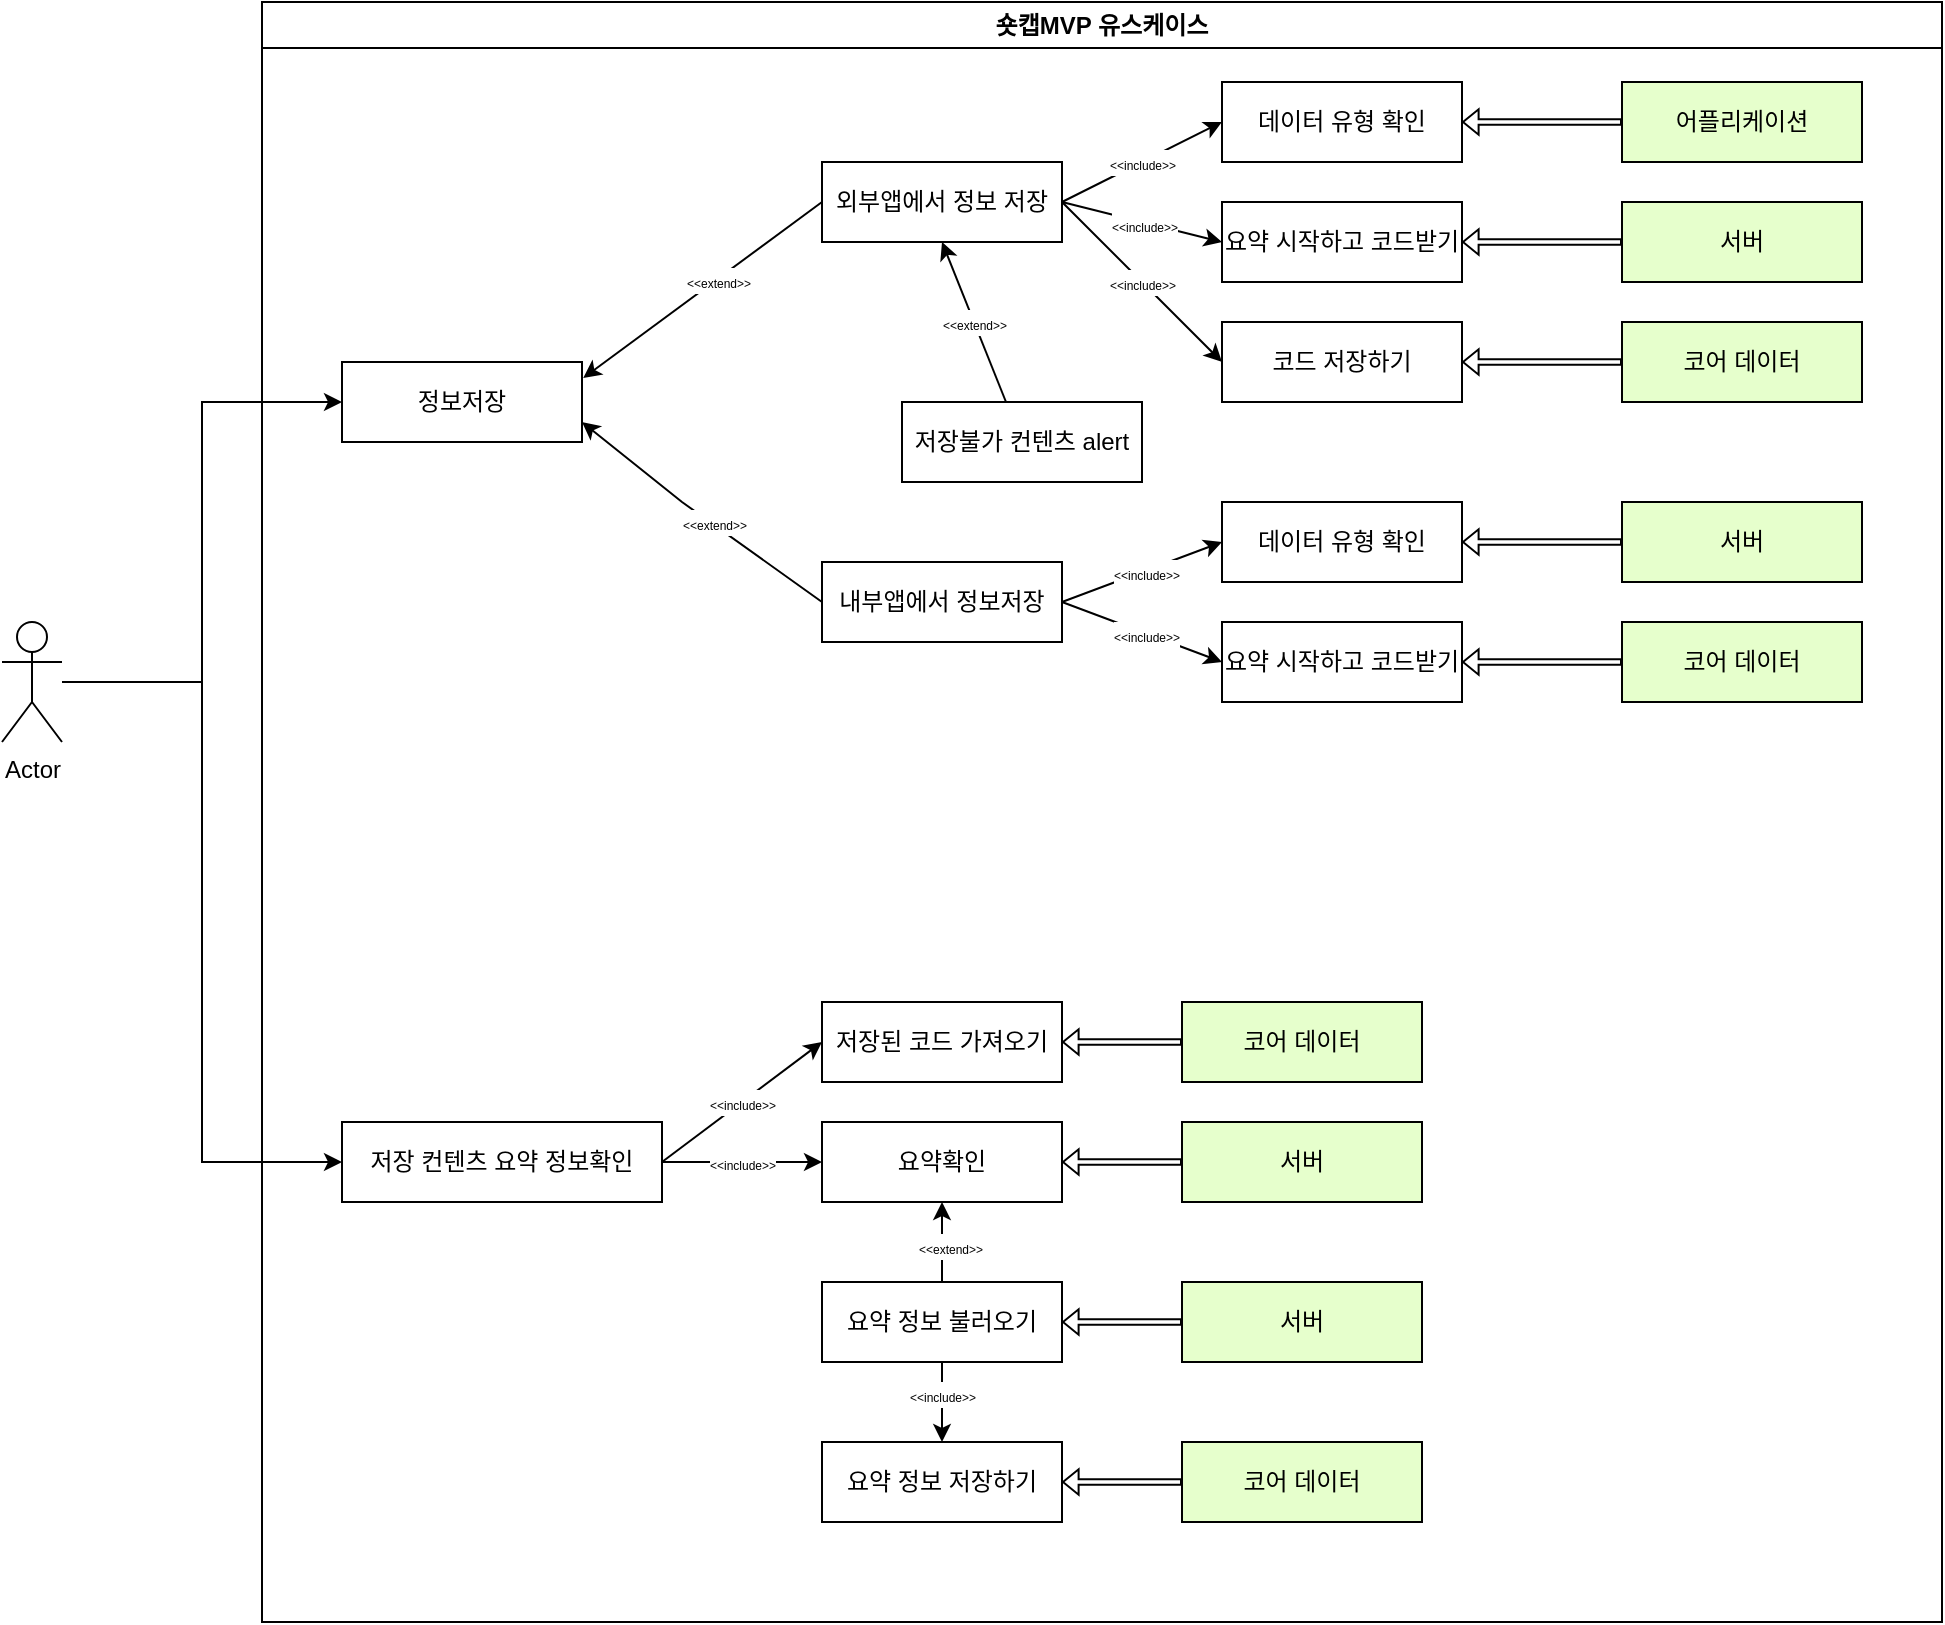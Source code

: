 <mxfile version="22.1.16" type="device">
  <diagram name="페이지-1" id="eGJsmcbT3uqn8Fb9b6T6">
    <mxGraphModel dx="2653" dy="1696" grid="1" gridSize="10" guides="1" tooltips="1" connect="1" arrows="1" fold="1" page="1" pageScale="1" pageWidth="827" pageHeight="1169" math="0" shadow="0">
      <root>
        <mxCell id="0" />
        <mxCell id="1" parent="0" />
        <mxCell id="nGl--qa1xpJLxiiPMKCL-1" value="숏캡MVP 유스케이스" style="swimlane;whiteSpace=wrap;html=1;" parent="1" vertex="1">
          <mxGeometry x="200" y="70" width="840" height="810" as="geometry" />
        </mxCell>
        <mxCell id="nGl--qa1xpJLxiiPMKCL-22" style="rounded=0;orthogonalLoop=1;jettySize=auto;html=1;entryX=0;entryY=0.5;entryDx=0;entryDy=0;exitX=1;exitY=0.5;exitDx=0;exitDy=0;" parent="nGl--qa1xpJLxiiPMKCL-1" source="nGl--qa1xpJLxiiPMKCL-5" target="nGl--qa1xpJLxiiPMKCL-9" edge="1">
          <mxGeometry relative="1" as="geometry" />
        </mxCell>
        <mxCell id="nGl--qa1xpJLxiiPMKCL-26" value="&lt;font style=&quot;font-size: 6px;&quot;&gt;&amp;lt;&amp;lt;include&amp;gt;&amp;gt;&lt;/font&gt;" style="edgeLabel;html=1;align=center;verticalAlign=middle;resizable=0;points=[];" parent="nGl--qa1xpJLxiiPMKCL-22" vertex="1" connectable="0">
          <mxGeometry x="-0.216" y="-1" relative="1" as="geometry">
            <mxPoint x="8" y="-5" as="offset" />
          </mxGeometry>
        </mxCell>
        <mxCell id="nGl--qa1xpJLxiiPMKCL-23" style="rounded=0;orthogonalLoop=1;jettySize=auto;html=1;entryX=0;entryY=0.5;entryDx=0;entryDy=0;exitX=1;exitY=0.5;exitDx=0;exitDy=0;" parent="nGl--qa1xpJLxiiPMKCL-1" source="nGl--qa1xpJLxiiPMKCL-5" target="nGl--qa1xpJLxiiPMKCL-15" edge="1">
          <mxGeometry relative="1" as="geometry" />
        </mxCell>
        <mxCell id="nGl--qa1xpJLxiiPMKCL-27" value="&lt;font style=&quot;font-size: 6px;&quot;&gt;&amp;lt;&amp;lt;include&amp;gt;&amp;gt;&lt;/font&gt;" style="edgeLabel;html=1;align=center;verticalAlign=middle;resizable=0;points=[];" parent="nGl--qa1xpJLxiiPMKCL-23" vertex="1" connectable="0">
          <mxGeometry x="0.036" y="-1" relative="1" as="geometry">
            <mxPoint y="-1" as="offset" />
          </mxGeometry>
        </mxCell>
        <mxCell id="nGl--qa1xpJLxiiPMKCL-24" value="&lt;meta charset=&quot;utf-8&quot;&gt;&lt;span style=&quot;color: rgb(0, 0, 0); font-family: Helvetica; font-size: 6px; font-style: normal; font-variant-ligatures: normal; font-variant-caps: normal; font-weight: 400; letter-spacing: normal; orphans: 2; text-align: center; text-indent: 0px; text-transform: none; widows: 2; word-spacing: 0px; -webkit-text-stroke-width: 0px; background-color: rgb(255, 255, 255); text-decoration-thickness: initial; text-decoration-style: initial; text-decoration-color: initial; float: none; display: inline !important;&quot;&gt;&amp;lt;&amp;lt;include&amp;gt;&amp;gt;&lt;/span&gt;" style="rounded=0;orthogonalLoop=1;jettySize=auto;html=1;entryX=0;entryY=0.5;entryDx=0;entryDy=0;exitX=1;exitY=0.5;exitDx=0;exitDy=0;" parent="nGl--qa1xpJLxiiPMKCL-1" source="nGl--qa1xpJLxiiPMKCL-5" target="nGl--qa1xpJLxiiPMKCL-16" edge="1">
          <mxGeometry relative="1" as="geometry">
            <Array as="points">
              <mxPoint x="440" y="140" />
            </Array>
          </mxGeometry>
        </mxCell>
        <mxCell id="nGl--qa1xpJLxiiPMKCL-123" style="rounded=0;orthogonalLoop=1;jettySize=auto;html=1;entryX=1.005;entryY=0.2;entryDx=0;entryDy=0;exitX=0;exitY=0.5;exitDx=0;exitDy=0;entryPerimeter=0;" parent="nGl--qa1xpJLxiiPMKCL-1" source="nGl--qa1xpJLxiiPMKCL-5" target="nGl--qa1xpJLxiiPMKCL-117" edge="1">
          <mxGeometry relative="1" as="geometry" />
        </mxCell>
        <mxCell id="nGl--qa1xpJLxiiPMKCL-125" value="&lt;font style=&quot;font-size: 6px;&quot;&gt;&amp;lt;&amp;lt;extend&amp;gt;&amp;gt;&lt;/font&gt;" style="edgeLabel;html=1;align=center;verticalAlign=middle;resizable=0;points=[];" parent="nGl--qa1xpJLxiiPMKCL-123" vertex="1" connectable="0">
          <mxGeometry x="-0.118" relative="1" as="geometry">
            <mxPoint as="offset" />
          </mxGeometry>
        </mxCell>
        <mxCell id="nGl--qa1xpJLxiiPMKCL-5" value="외부앱에서 정보 저장&lt;br&gt;" style="rounded=0;whiteSpace=wrap;html=1;" parent="nGl--qa1xpJLxiiPMKCL-1" vertex="1">
          <mxGeometry x="280" y="80" width="120" height="40" as="geometry" />
        </mxCell>
        <mxCell id="nGl--qa1xpJLxiiPMKCL-124" style="rounded=0;orthogonalLoop=1;jettySize=auto;html=1;entryX=1;entryY=0.75;entryDx=0;entryDy=0;exitX=0;exitY=0.5;exitDx=0;exitDy=0;" parent="nGl--qa1xpJLxiiPMKCL-1" source="nGl--qa1xpJLxiiPMKCL-7" target="nGl--qa1xpJLxiiPMKCL-117" edge="1">
          <mxGeometry relative="1" as="geometry">
            <Array as="points">
              <mxPoint x="210" y="250" />
            </Array>
          </mxGeometry>
        </mxCell>
        <mxCell id="nGl--qa1xpJLxiiPMKCL-126" value="&lt;font style=&quot;font-size: 6px;&quot;&gt;&amp;lt;&amp;lt;extend&amp;gt;&amp;gt;&lt;/font&gt;" style="edgeLabel;html=1;align=center;verticalAlign=middle;resizable=0;points=[];" parent="nGl--qa1xpJLxiiPMKCL-124" vertex="1" connectable="0">
          <mxGeometry x="-0.104" y="-1" relative="1" as="geometry">
            <mxPoint as="offset" />
          </mxGeometry>
        </mxCell>
        <mxCell id="nGl--qa1xpJLxiiPMKCL-7" value="내부앱에서 정보저장" style="rounded=0;whiteSpace=wrap;html=1;" parent="nGl--qa1xpJLxiiPMKCL-1" vertex="1">
          <mxGeometry x="280" y="280" width="120" height="40" as="geometry" />
        </mxCell>
        <mxCell id="nGl--qa1xpJLxiiPMKCL-32" style="rounded=0;orthogonalLoop=1;jettySize=auto;html=1;entryX=0;entryY=0.5;entryDx=0;entryDy=0;exitX=1;exitY=0.5;exitDx=0;exitDy=0;" parent="nGl--qa1xpJLxiiPMKCL-1" source="nGl--qa1xpJLxiiPMKCL-8" target="nGl--qa1xpJLxiiPMKCL-29" edge="1">
          <mxGeometry relative="1" as="geometry" />
        </mxCell>
        <mxCell id="nGl--qa1xpJLxiiPMKCL-48" value="&lt;font style=&quot;font-size: 6px;&quot;&gt;&amp;lt;&amp;lt;include&amp;gt;&amp;gt;&lt;/font&gt;" style="edgeLabel;html=1;align=center;verticalAlign=middle;resizable=0;points=[];" parent="nGl--qa1xpJLxiiPMKCL-32" vertex="1" connectable="0">
          <mxGeometry x="-0.196" y="-2" relative="1" as="geometry">
            <mxPoint x="8" y="-2" as="offset" />
          </mxGeometry>
        </mxCell>
        <mxCell id="nGl--qa1xpJLxiiPMKCL-98" value="&lt;font style=&quot;font-size: 6px;&quot;&gt;&amp;lt;&amp;lt;include&amp;gt;&amp;gt;&lt;/font&gt;" style="rounded=0;orthogonalLoop=1;jettySize=auto;html=1;entryX=0;entryY=0.5;entryDx=0;entryDy=0;exitX=1;exitY=0.5;exitDx=0;exitDy=0;" parent="nGl--qa1xpJLxiiPMKCL-1" source="nGl--qa1xpJLxiiPMKCL-8" target="nGl--qa1xpJLxiiPMKCL-96" edge="1">
          <mxGeometry relative="1" as="geometry" />
        </mxCell>
        <mxCell id="nGl--qa1xpJLxiiPMKCL-8" value="저장 컨텐츠 요약 정보확인" style="rounded=0;whiteSpace=wrap;html=1;" parent="nGl--qa1xpJLxiiPMKCL-1" vertex="1">
          <mxGeometry x="40" y="560" width="160" height="40" as="geometry" />
        </mxCell>
        <mxCell id="nGl--qa1xpJLxiiPMKCL-9" value="데이터 유형 확인" style="rounded=0;whiteSpace=wrap;html=1;" parent="nGl--qa1xpJLxiiPMKCL-1" vertex="1">
          <mxGeometry x="480" y="40" width="120" height="40" as="geometry" />
        </mxCell>
        <mxCell id="nGl--qa1xpJLxiiPMKCL-15" value="요약 시작하고 코드받기" style="rounded=0;whiteSpace=wrap;html=1;" parent="nGl--qa1xpJLxiiPMKCL-1" vertex="1">
          <mxGeometry x="480" y="100" width="120" height="40" as="geometry" />
        </mxCell>
        <mxCell id="nGl--qa1xpJLxiiPMKCL-16" value="코드 저장하기" style="rounded=0;whiteSpace=wrap;html=1;" parent="nGl--qa1xpJLxiiPMKCL-1" vertex="1">
          <mxGeometry x="480" y="160" width="120" height="40" as="geometry" />
        </mxCell>
        <mxCell id="nGl--qa1xpJLxiiPMKCL-25" value="&lt;span style=&quot;color: rgb(0, 0, 0); font-family: Helvetica; font-size: 6px; font-style: normal; font-variant-ligatures: normal; font-variant-caps: normal; font-weight: 400; letter-spacing: normal; orphans: 2; text-align: center; text-indent: 0px; text-transform: none; widows: 2; word-spacing: 0px; -webkit-text-stroke-width: 0px; background-color: rgb(255, 255, 255); text-decoration-thickness: initial; text-decoration-style: initial; text-decoration-color: initial; float: none; display: inline !important;&quot;&gt;&amp;lt;&amp;lt;extend&amp;gt;&amp;gt;&lt;/span&gt;" style="rounded=0;orthogonalLoop=1;jettySize=auto;html=1;entryX=0.5;entryY=1;entryDx=0;entryDy=0;" parent="nGl--qa1xpJLxiiPMKCL-1" source="nGl--qa1xpJLxiiPMKCL-17" target="nGl--qa1xpJLxiiPMKCL-5" edge="1">
          <mxGeometry relative="1" as="geometry" />
        </mxCell>
        <mxCell id="nGl--qa1xpJLxiiPMKCL-17" value="저장불가 컨텐츠 alert" style="rounded=0;whiteSpace=wrap;html=1;" parent="nGl--qa1xpJLxiiPMKCL-1" vertex="1">
          <mxGeometry x="320" y="200" width="120" height="40" as="geometry" />
        </mxCell>
        <mxCell id="nGl--qa1xpJLxiiPMKCL-29" value="요약확인" style="rounded=0;whiteSpace=wrap;html=1;" parent="nGl--qa1xpJLxiiPMKCL-1" vertex="1">
          <mxGeometry x="280" y="560" width="120" height="40" as="geometry" />
        </mxCell>
        <mxCell id="nGl--qa1xpJLxiiPMKCL-33" style="edgeStyle=orthogonalEdgeStyle;rounded=0;orthogonalLoop=1;jettySize=auto;html=1;entryX=0.5;entryY=1;entryDx=0;entryDy=0;" parent="nGl--qa1xpJLxiiPMKCL-1" source="nGl--qa1xpJLxiiPMKCL-31" target="nGl--qa1xpJLxiiPMKCL-29" edge="1">
          <mxGeometry relative="1" as="geometry" />
        </mxCell>
        <mxCell id="nGl--qa1xpJLxiiPMKCL-173" value="&lt;font style=&quot;font-size: 6px;&quot;&gt;&amp;lt;&amp;lt;include&amp;gt;&amp;gt;&lt;/font&gt;" style="edgeStyle=orthogonalEdgeStyle;rounded=0;orthogonalLoop=1;jettySize=auto;html=1;" parent="nGl--qa1xpJLxiiPMKCL-1" source="nGl--qa1xpJLxiiPMKCL-31" target="nGl--qa1xpJLxiiPMKCL-172" edge="1">
          <mxGeometry x="-0.2" relative="1" as="geometry">
            <mxPoint as="offset" />
          </mxGeometry>
        </mxCell>
        <mxCell id="nGl--qa1xpJLxiiPMKCL-31" value="요약 정보 불러오기" style="rounded=0;whiteSpace=wrap;html=1;" parent="nGl--qa1xpJLxiiPMKCL-1" vertex="1">
          <mxGeometry x="280" y="640" width="120" height="40" as="geometry" />
        </mxCell>
        <mxCell id="nGl--qa1xpJLxiiPMKCL-37" style="rounded=0;orthogonalLoop=1;jettySize=auto;html=1;entryX=0;entryY=0.5;entryDx=0;entryDy=0;exitX=1;exitY=0.5;exitDx=0;exitDy=0;" parent="nGl--qa1xpJLxiiPMKCL-1" target="nGl--qa1xpJLxiiPMKCL-41" edge="1">
          <mxGeometry relative="1" as="geometry">
            <mxPoint x="400" y="300" as="sourcePoint" />
          </mxGeometry>
        </mxCell>
        <mxCell id="nGl--qa1xpJLxiiPMKCL-38" value="&lt;font style=&quot;font-size: 6px;&quot;&gt;&amp;lt;&amp;lt;include&amp;gt;&amp;gt;&lt;/font&gt;" style="edgeLabel;html=1;align=center;verticalAlign=middle;resizable=0;points=[];" parent="nGl--qa1xpJLxiiPMKCL-37" vertex="1" connectable="0">
          <mxGeometry x="0.036" y="-1" relative="1" as="geometry">
            <mxPoint y="-1" as="offset" />
          </mxGeometry>
        </mxCell>
        <mxCell id="nGl--qa1xpJLxiiPMKCL-41" value="데이터 유형 확인" style="rounded=0;whiteSpace=wrap;html=1;" parent="nGl--qa1xpJLxiiPMKCL-1" vertex="1">
          <mxGeometry x="480" y="250" width="120" height="40" as="geometry" />
        </mxCell>
        <mxCell id="nGl--qa1xpJLxiiPMKCL-42" value="요약 시작하고 코드받기" style="rounded=0;whiteSpace=wrap;html=1;" parent="nGl--qa1xpJLxiiPMKCL-1" vertex="1">
          <mxGeometry x="480" y="310" width="120" height="40" as="geometry" />
        </mxCell>
        <mxCell id="nGl--qa1xpJLxiiPMKCL-49" value="&lt;font style=&quot;font-size: 6px;&quot;&gt;&amp;lt;&amp;lt;extend&amp;gt;&amp;gt;&lt;/font&gt;" style="edgeLabel;html=1;align=center;verticalAlign=middle;resizable=0;points=[];" parent="nGl--qa1xpJLxiiPMKCL-1" vertex="1" connectable="0">
          <mxGeometry x="340" y="620" as="geometry">
            <mxPoint x="4" y="2" as="offset" />
          </mxGeometry>
        </mxCell>
        <mxCell id="nGl--qa1xpJLxiiPMKCL-57" style="rounded=0;orthogonalLoop=1;jettySize=auto;html=1;entryX=1;entryY=0.5;entryDx=0;entryDy=0;shape=flexArrow;width=2.759;endSize=2.269;endWidth=8.915;exitX=0;exitY=0.5;exitDx=0;exitDy=0;" parent="nGl--qa1xpJLxiiPMKCL-1" source="U-6NQ2oILZ2GO-YwjIMM-4" target="nGl--qa1xpJLxiiPMKCL-16" edge="1">
          <mxGeometry relative="1" as="geometry">
            <mxPoint x="680" y="180" as="sourcePoint" />
          </mxGeometry>
        </mxCell>
        <mxCell id="nGl--qa1xpJLxiiPMKCL-96" value="저장된 코드 가져오기" style="rounded=0;whiteSpace=wrap;html=1;" parent="nGl--qa1xpJLxiiPMKCL-1" vertex="1">
          <mxGeometry x="280" y="500" width="120" height="40" as="geometry" />
        </mxCell>
        <mxCell id="nGl--qa1xpJLxiiPMKCL-101" style="rounded=0;orthogonalLoop=1;jettySize=auto;html=1;entryX=1;entryY=0.5;entryDx=0;entryDy=0;shape=flexArrow;width=2.759;endSize=2.269;endWidth=8.915;exitX=0;exitY=0.5;exitDx=0;exitDy=0;" parent="nGl--qa1xpJLxiiPMKCL-1" source="U-6NQ2oILZ2GO-YwjIMM-1" target="nGl--qa1xpJLxiiPMKCL-96" edge="1">
          <mxGeometry relative="1" as="geometry">
            <mxPoint x="460" y="520" as="sourcePoint" />
            <mxPoint x="430" y="459.66" as="targetPoint" />
          </mxGeometry>
        </mxCell>
        <mxCell id="nGl--qa1xpJLxiiPMKCL-108" value="서버" style="rounded=0;whiteSpace=wrap;html=1;fillColor=#E6FFCC;" parent="nGl--qa1xpJLxiiPMKCL-1" vertex="1">
          <mxGeometry x="460" y="640" width="120" height="40" as="geometry" />
        </mxCell>
        <mxCell id="nGl--qa1xpJLxiiPMKCL-109" style="rounded=0;orthogonalLoop=1;jettySize=auto;html=1;entryX=1;entryY=0.5;entryDx=0;entryDy=0;shape=flexArrow;width=2.759;endSize=2.269;endWidth=8.915;exitX=0;exitY=0.5;exitDx=0;exitDy=0;" parent="nGl--qa1xpJLxiiPMKCL-1" source="nGl--qa1xpJLxiiPMKCL-108" target="nGl--qa1xpJLxiiPMKCL-31" edge="1">
          <mxGeometry relative="1" as="geometry">
            <mxPoint x="470" y="680" as="sourcePoint" />
            <mxPoint x="410" y="680" as="targetPoint" />
          </mxGeometry>
        </mxCell>
        <mxCell id="nGl--qa1xpJLxiiPMKCL-110" value="서버" style="rounded=0;whiteSpace=wrap;html=1;fillColor=#E6FFCC;" parent="nGl--qa1xpJLxiiPMKCL-1" vertex="1">
          <mxGeometry x="680" y="100" width="120" height="40" as="geometry" />
        </mxCell>
        <mxCell id="nGl--qa1xpJLxiiPMKCL-111" style="rounded=0;orthogonalLoop=1;jettySize=auto;html=1;entryX=1;entryY=0.5;entryDx=0;entryDy=0;shape=flexArrow;width=2.759;endSize=2.269;endWidth=8.915;exitX=0;exitY=0.5;exitDx=0;exitDy=0;" parent="nGl--qa1xpJLxiiPMKCL-1" source="nGl--qa1xpJLxiiPMKCL-110" target="nGl--qa1xpJLxiiPMKCL-15" edge="1">
          <mxGeometry relative="1" as="geometry">
            <mxPoint x="690" y="190" as="sourcePoint" />
            <mxPoint x="610" y="190" as="targetPoint" />
          </mxGeometry>
        </mxCell>
        <mxCell id="nGl--qa1xpJLxiiPMKCL-112" value="코어 데이터" style="rounded=0;whiteSpace=wrap;html=1;fillColor=#E6FFCC;" parent="nGl--qa1xpJLxiiPMKCL-1" vertex="1">
          <mxGeometry x="680" y="310" width="120" height="40" as="geometry" />
        </mxCell>
        <mxCell id="nGl--qa1xpJLxiiPMKCL-114" style="rounded=0;orthogonalLoop=1;jettySize=auto;html=1;entryX=1;entryY=0.5;entryDx=0;entryDy=0;shape=flexArrow;width=2.759;endSize=2.269;endWidth=8.915;exitX=0;exitY=0.5;exitDx=0;exitDy=0;" parent="nGl--qa1xpJLxiiPMKCL-1" source="nGl--qa1xpJLxiiPMKCL-112" target="nGl--qa1xpJLxiiPMKCL-42" edge="1">
          <mxGeometry relative="1" as="geometry">
            <mxPoint x="710" y="470" as="sourcePoint" />
            <mxPoint x="650" y="470" as="targetPoint" />
          </mxGeometry>
        </mxCell>
        <mxCell id="nGl--qa1xpJLxiiPMKCL-115" value="서버" style="rounded=0;whiteSpace=wrap;html=1;fillColor=#E6FFCC;" parent="nGl--qa1xpJLxiiPMKCL-1" vertex="1">
          <mxGeometry x="460" y="560" width="120" height="40" as="geometry" />
        </mxCell>
        <mxCell id="nGl--qa1xpJLxiiPMKCL-116" style="rounded=0;orthogonalLoop=1;jettySize=auto;html=1;entryX=1;entryY=0.5;entryDx=0;entryDy=0;shape=flexArrow;width=2.759;endSize=2.269;endWidth=8.915;exitX=0;exitY=0.5;exitDx=0;exitDy=0;" parent="nGl--qa1xpJLxiiPMKCL-1" source="nGl--qa1xpJLxiiPMKCL-115" target="nGl--qa1xpJLxiiPMKCL-29" edge="1">
          <mxGeometry relative="1" as="geometry">
            <mxPoint x="470" y="730" as="sourcePoint" />
            <mxPoint x="410" y="730" as="targetPoint" />
          </mxGeometry>
        </mxCell>
        <mxCell id="nGl--qa1xpJLxiiPMKCL-117" value="정보저장" style="rounded=0;whiteSpace=wrap;html=1;" parent="nGl--qa1xpJLxiiPMKCL-1" vertex="1">
          <mxGeometry x="40" y="180" width="120" height="40" as="geometry" />
        </mxCell>
        <mxCell id="nGl--qa1xpJLxiiPMKCL-146" style="rounded=0;orthogonalLoop=1;jettySize=auto;html=1;entryX=0;entryY=0.5;entryDx=0;entryDy=0;exitX=1;exitY=0.5;exitDx=0;exitDy=0;" parent="nGl--qa1xpJLxiiPMKCL-1" source="nGl--qa1xpJLxiiPMKCL-7" target="nGl--qa1xpJLxiiPMKCL-42" edge="1">
          <mxGeometry relative="1" as="geometry">
            <mxPoint x="410" y="310" as="sourcePoint" />
            <mxPoint x="490" y="280" as="targetPoint" />
          </mxGeometry>
        </mxCell>
        <mxCell id="nGl--qa1xpJLxiiPMKCL-147" value="&lt;font style=&quot;font-size: 6px;&quot;&gt;&amp;lt;&amp;lt;include&amp;gt;&amp;gt;&lt;/font&gt;" style="edgeLabel;html=1;align=center;verticalAlign=middle;resizable=0;points=[];" parent="nGl--qa1xpJLxiiPMKCL-146" vertex="1" connectable="0">
          <mxGeometry x="0.036" y="-1" relative="1" as="geometry">
            <mxPoint y="-1" as="offset" />
          </mxGeometry>
        </mxCell>
        <mxCell id="nGl--qa1xpJLxiiPMKCL-172" value="요약 정보 저장하기" style="rounded=0;whiteSpace=wrap;html=1;" parent="nGl--qa1xpJLxiiPMKCL-1" vertex="1">
          <mxGeometry x="280" y="720" width="120" height="40" as="geometry" />
        </mxCell>
        <mxCell id="U-6NQ2oILZ2GO-YwjIMM-1" value="코어 데이터" style="rounded=0;whiteSpace=wrap;html=1;fillColor=#E6FFCC;" vertex="1" parent="nGl--qa1xpJLxiiPMKCL-1">
          <mxGeometry x="460" y="500" width="120" height="40" as="geometry" />
        </mxCell>
        <mxCell id="U-6NQ2oILZ2GO-YwjIMM-2" value="어플리케이션" style="rounded=0;whiteSpace=wrap;html=1;fillColor=#E6FFCC;" vertex="1" parent="nGl--qa1xpJLxiiPMKCL-1">
          <mxGeometry x="680" y="40" width="120" height="40" as="geometry" />
        </mxCell>
        <mxCell id="U-6NQ2oILZ2GO-YwjIMM-3" style="rounded=0;orthogonalLoop=1;jettySize=auto;html=1;entryX=1;entryY=0.5;entryDx=0;entryDy=0;shape=flexArrow;width=2.759;endSize=2.269;endWidth=8.915;exitX=0;exitY=0.5;exitDx=0;exitDy=0;" edge="1" parent="nGl--qa1xpJLxiiPMKCL-1" source="U-6NQ2oILZ2GO-YwjIMM-2" target="nGl--qa1xpJLxiiPMKCL-9">
          <mxGeometry relative="1" as="geometry">
            <mxPoint x="690" y="130" as="sourcePoint" />
            <mxPoint x="610" y="130" as="targetPoint" />
          </mxGeometry>
        </mxCell>
        <mxCell id="U-6NQ2oILZ2GO-YwjIMM-4" value="코어 데이터" style="rounded=0;whiteSpace=wrap;html=1;fillColor=#E6FFCC;" vertex="1" parent="nGl--qa1xpJLxiiPMKCL-1">
          <mxGeometry x="680" y="160" width="120" height="40" as="geometry" />
        </mxCell>
        <mxCell id="U-6NQ2oILZ2GO-YwjIMM-5" value="서버" style="rounded=0;whiteSpace=wrap;html=1;fillColor=#E6FFCC;" vertex="1" parent="nGl--qa1xpJLxiiPMKCL-1">
          <mxGeometry x="680" y="250" width="120" height="40" as="geometry" />
        </mxCell>
        <mxCell id="U-6NQ2oILZ2GO-YwjIMM-6" style="rounded=0;orthogonalLoop=1;jettySize=auto;html=1;entryX=1;entryY=0.5;entryDx=0;entryDy=0;shape=flexArrow;width=2.759;endSize=2.269;endWidth=8.915;exitX=0;exitY=0.5;exitDx=0;exitDy=0;" edge="1" parent="nGl--qa1xpJLxiiPMKCL-1" source="U-6NQ2oILZ2GO-YwjIMM-5" target="nGl--qa1xpJLxiiPMKCL-41">
          <mxGeometry relative="1" as="geometry">
            <mxPoint x="690" y="240" as="sourcePoint" />
            <mxPoint x="610" y="240" as="targetPoint" />
          </mxGeometry>
        </mxCell>
        <mxCell id="U-6NQ2oILZ2GO-YwjIMM-7" value="코어 데이터" style="rounded=0;whiteSpace=wrap;html=1;fillColor=#E6FFCC;" vertex="1" parent="nGl--qa1xpJLxiiPMKCL-1">
          <mxGeometry x="460" y="720" width="120" height="40" as="geometry" />
        </mxCell>
        <mxCell id="U-6NQ2oILZ2GO-YwjIMM-8" style="rounded=0;orthogonalLoop=1;jettySize=auto;html=1;entryX=1;entryY=0.5;entryDx=0;entryDy=0;shape=flexArrow;width=2.759;endSize=2.269;endWidth=8.915;exitX=0;exitY=0.5;exitDx=0;exitDy=0;" edge="1" parent="nGl--qa1xpJLxiiPMKCL-1" source="U-6NQ2oILZ2GO-YwjIMM-7" target="nGl--qa1xpJLxiiPMKCL-172">
          <mxGeometry relative="1" as="geometry">
            <mxPoint x="470" y="670" as="sourcePoint" />
            <mxPoint x="410" y="670" as="targetPoint" />
          </mxGeometry>
        </mxCell>
        <mxCell id="nGl--qa1xpJLxiiPMKCL-127" style="edgeStyle=orthogonalEdgeStyle;rounded=0;orthogonalLoop=1;jettySize=auto;html=1;entryX=0;entryY=0.5;entryDx=0;entryDy=0;" parent="1" source="nGl--qa1xpJLxiiPMKCL-3" target="nGl--qa1xpJLxiiPMKCL-117" edge="1">
          <mxGeometry relative="1" as="geometry" />
        </mxCell>
        <mxCell id="nGl--qa1xpJLxiiPMKCL-128" style="edgeStyle=orthogonalEdgeStyle;rounded=0;orthogonalLoop=1;jettySize=auto;html=1;entryX=0;entryY=0.5;entryDx=0;entryDy=0;" parent="1" source="nGl--qa1xpJLxiiPMKCL-3" target="nGl--qa1xpJLxiiPMKCL-8" edge="1">
          <mxGeometry relative="1" as="geometry" />
        </mxCell>
        <mxCell id="nGl--qa1xpJLxiiPMKCL-3" value="Actor" style="shape=umlActor;verticalLabelPosition=bottom;verticalAlign=top;html=1;outlineConnect=0;" parent="1" vertex="1">
          <mxGeometry x="70" y="380" width="30" height="60" as="geometry" />
        </mxCell>
      </root>
    </mxGraphModel>
  </diagram>
</mxfile>
